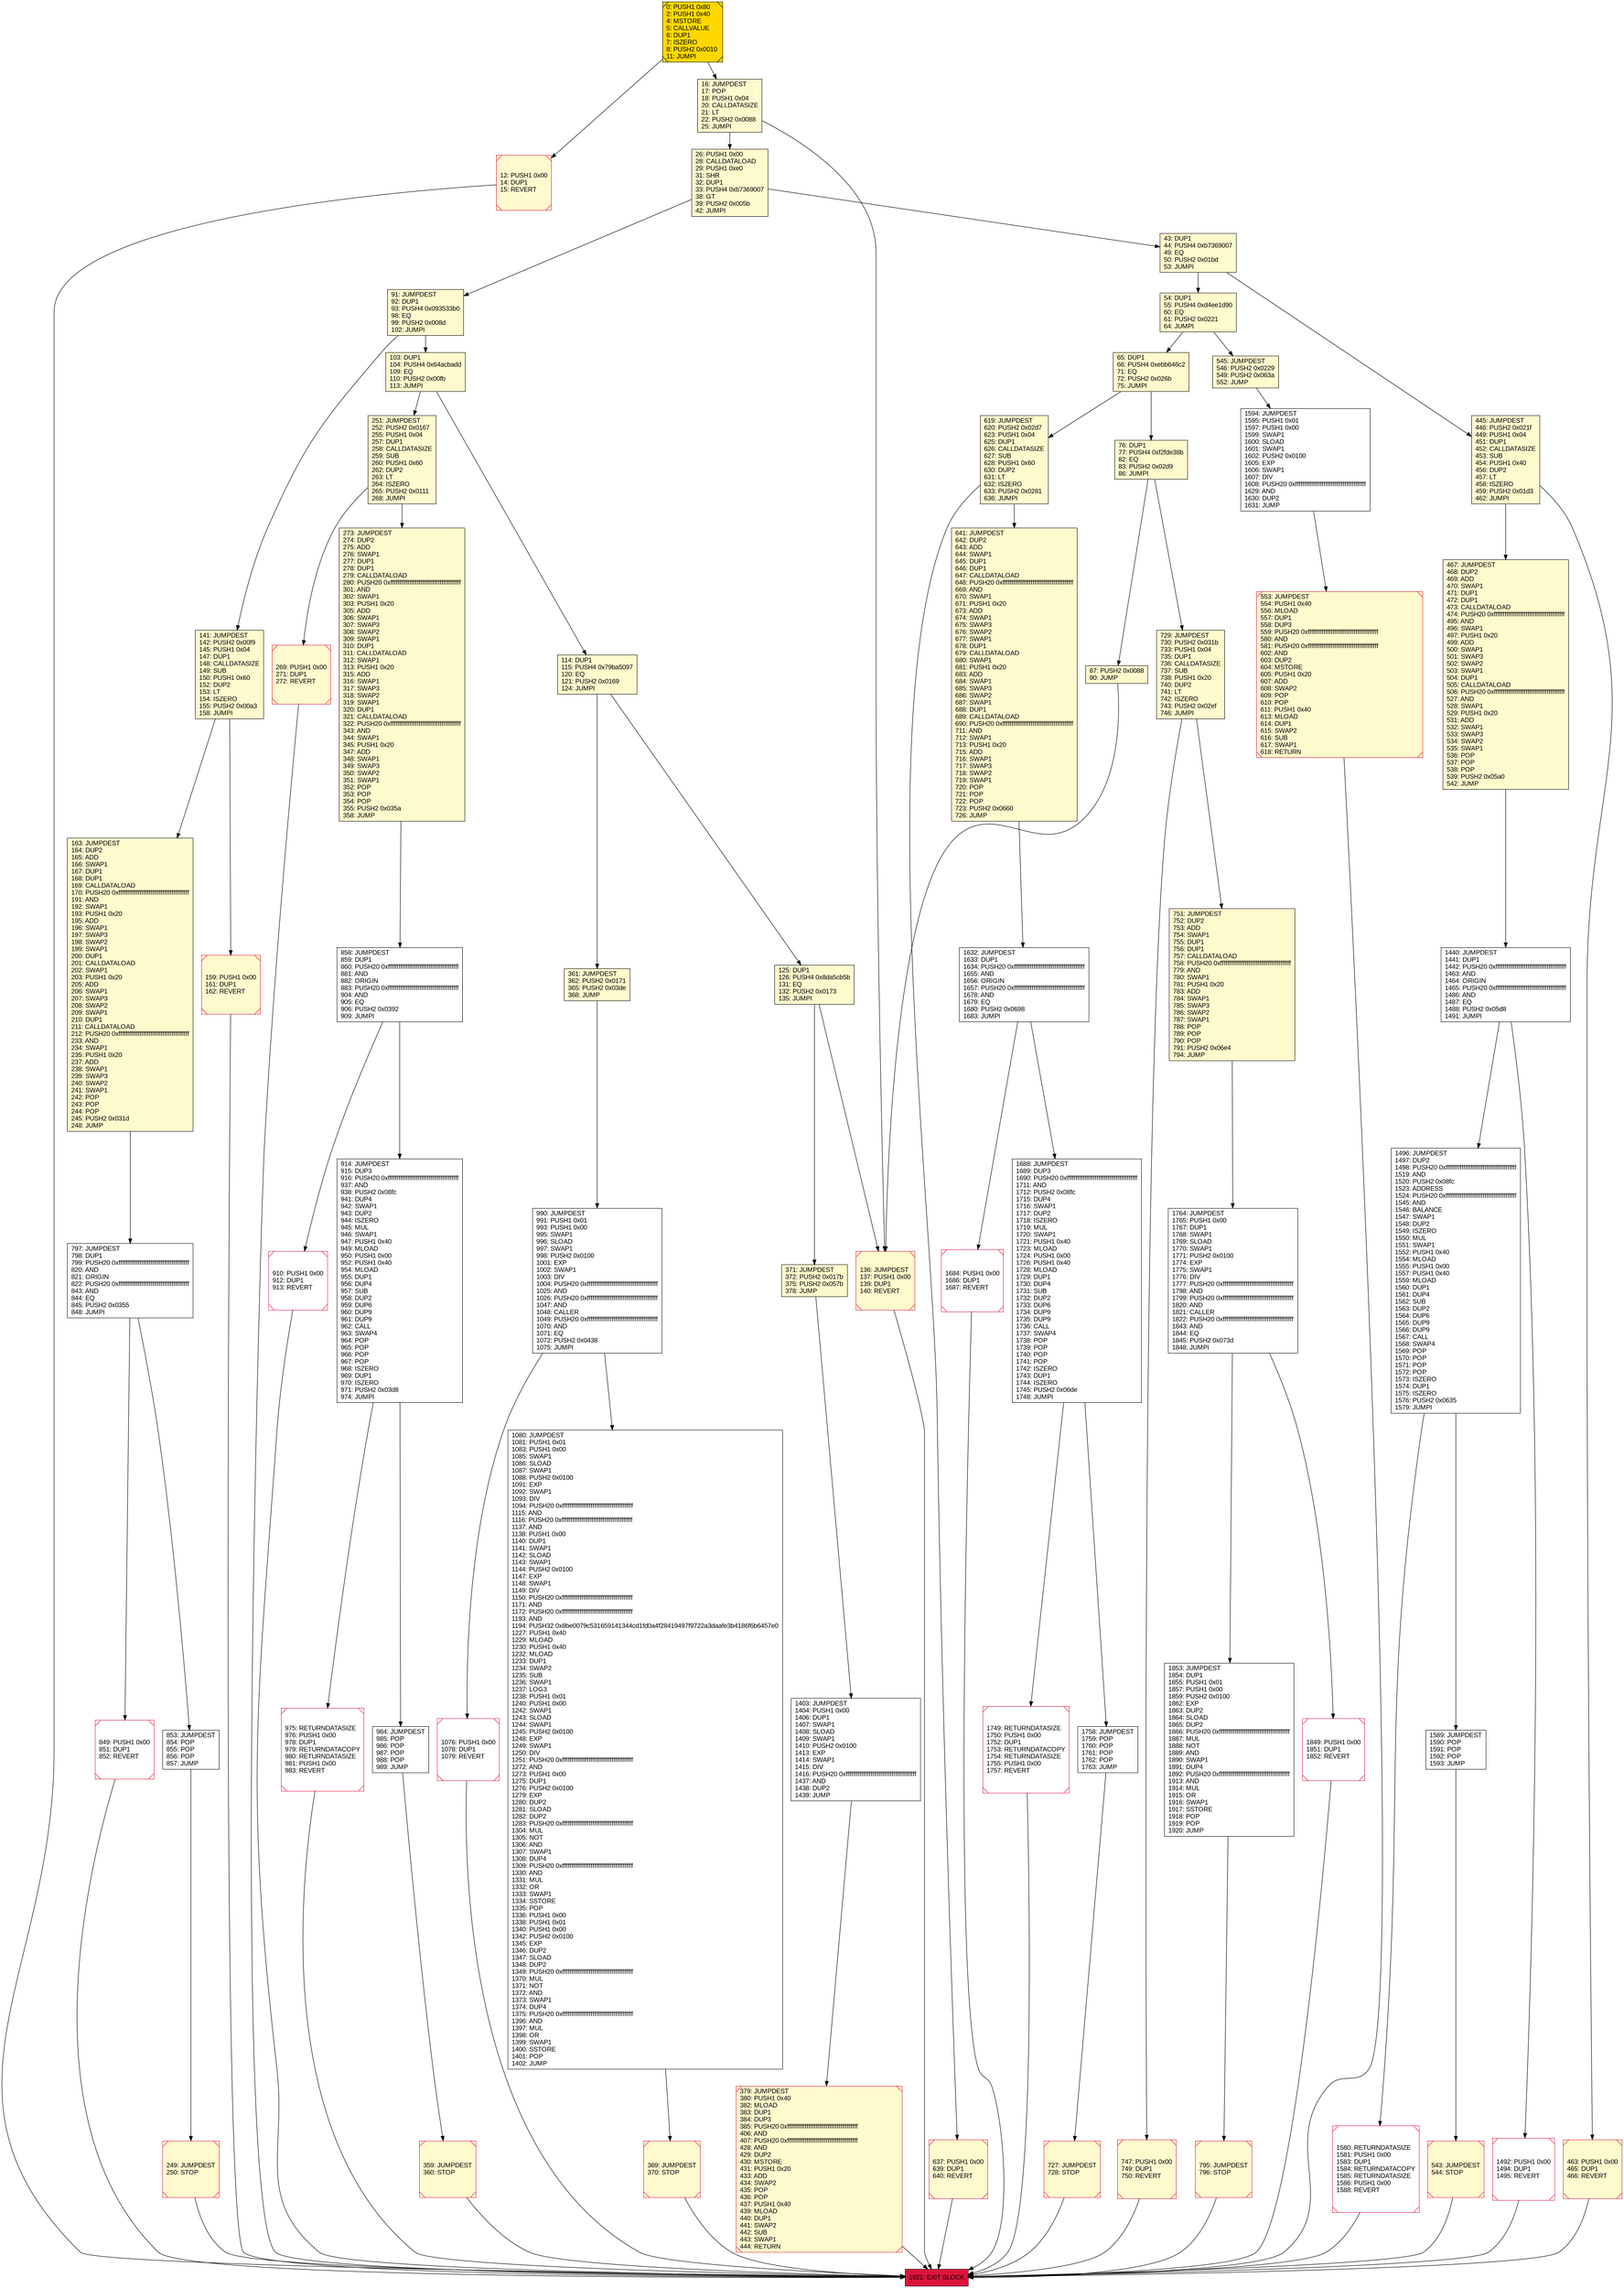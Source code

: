 digraph G {
bgcolor=transparent rankdir=UD;
node [shape=box style=filled color=black fillcolor=white fontname=arial fontcolor=black];
1921 [label="1921: EXIT BLOCK\l" fillcolor=crimson ];
103 [label="103: DUP1\l104: PUSH4 0x64acbadd\l109: EQ\l110: PUSH2 0x00fb\l113: JUMPI\l" fillcolor=lemonchiffon ];
1632 [label="1632: JUMPDEST\l1633: DUP1\l1634: PUSH20 0xffffffffffffffffffffffffffffffffffffffff\l1655: AND\l1656: ORIGIN\l1657: PUSH20 0xffffffffffffffffffffffffffffffffffffffff\l1678: AND\l1679: EQ\l1680: PUSH2 0x0698\l1683: JUMPI\l" ];
751 [label="751: JUMPDEST\l752: DUP2\l753: ADD\l754: SWAP1\l755: DUP1\l756: DUP1\l757: CALLDATALOAD\l758: PUSH20 0xffffffffffffffffffffffffffffffffffffffff\l779: AND\l780: SWAP1\l781: PUSH1 0x20\l783: ADD\l784: SWAP1\l785: SWAP3\l786: SWAP2\l787: SWAP1\l788: POP\l789: POP\l790: POP\l791: PUSH2 0x06e4\l794: JUMP\l" fillcolor=lemonchiffon ];
65 [label="65: DUP1\l66: PUSH4 0xebb646c2\l71: EQ\l72: PUSH2 0x026b\l75: JUMPI\l" fillcolor=lemonchiffon ];
543 [label="543: JUMPDEST\l544: STOP\l" fillcolor=lemonchiffon shape=Msquare color=crimson ];
136 [label="136: JUMPDEST\l137: PUSH1 0x00\l139: DUP1\l140: REVERT\l" fillcolor=lemonchiffon shape=Msquare color=crimson ];
273 [label="273: JUMPDEST\l274: DUP2\l275: ADD\l276: SWAP1\l277: DUP1\l278: DUP1\l279: CALLDATALOAD\l280: PUSH20 0xffffffffffffffffffffffffffffffffffffffff\l301: AND\l302: SWAP1\l303: PUSH1 0x20\l305: ADD\l306: SWAP1\l307: SWAP3\l308: SWAP2\l309: SWAP1\l310: DUP1\l311: CALLDATALOAD\l312: SWAP1\l313: PUSH1 0x20\l315: ADD\l316: SWAP1\l317: SWAP3\l318: SWAP2\l319: SWAP1\l320: DUP1\l321: CALLDATALOAD\l322: PUSH20 0xffffffffffffffffffffffffffffffffffffffff\l343: AND\l344: SWAP1\l345: PUSH1 0x20\l347: ADD\l348: SWAP1\l349: SWAP3\l350: SWAP2\l351: SWAP1\l352: POP\l353: POP\l354: POP\l355: PUSH2 0x035a\l358: JUMP\l" fillcolor=lemonchiffon ];
795 [label="795: JUMPDEST\l796: STOP\l" fillcolor=lemonchiffon shape=Msquare color=crimson ];
54 [label="54: DUP1\l55: PUSH4 0xd4ee1d90\l60: EQ\l61: PUSH2 0x0221\l64: JUMPI\l" fillcolor=lemonchiffon ];
1764 [label="1764: JUMPDEST\l1765: PUSH1 0x00\l1767: DUP1\l1768: SWAP1\l1769: SLOAD\l1770: SWAP1\l1771: PUSH2 0x0100\l1774: EXP\l1775: SWAP1\l1776: DIV\l1777: PUSH20 0xffffffffffffffffffffffffffffffffffffffff\l1798: AND\l1799: PUSH20 0xffffffffffffffffffffffffffffffffffffffff\l1820: AND\l1821: CALLER\l1822: PUSH20 0xffffffffffffffffffffffffffffffffffffffff\l1843: AND\l1844: EQ\l1845: PUSH2 0x073d\l1848: JUMPI\l" ];
1758 [label="1758: JUMPDEST\l1759: POP\l1760: POP\l1761: POP\l1762: POP\l1763: JUMP\l" ];
1076 [label="1076: PUSH1 0x00\l1078: DUP1\l1079: REVERT\l" shape=Msquare color=crimson ];
1688 [label="1688: JUMPDEST\l1689: DUP3\l1690: PUSH20 0xffffffffffffffffffffffffffffffffffffffff\l1711: AND\l1712: PUSH2 0x08fc\l1715: DUP4\l1716: SWAP1\l1717: DUP2\l1718: ISZERO\l1719: MUL\l1720: SWAP1\l1721: PUSH1 0x40\l1723: MLOAD\l1724: PUSH1 0x00\l1726: PUSH1 0x40\l1728: MLOAD\l1729: DUP1\l1730: DUP4\l1731: SUB\l1732: DUP2\l1733: DUP6\l1734: DUP9\l1735: DUP9\l1736: CALL\l1737: SWAP4\l1738: POP\l1739: POP\l1740: POP\l1741: POP\l1742: ISZERO\l1743: DUP1\l1744: ISZERO\l1745: PUSH2 0x06de\l1748: JUMPI\l" ];
125 [label="125: DUP1\l126: PUSH4 0x8da5cb5b\l131: EQ\l132: PUSH2 0x0173\l135: JUMPI\l" fillcolor=lemonchiffon ];
984 [label="984: JUMPDEST\l985: POP\l986: POP\l987: POP\l988: POP\l989: JUMP\l" ];
797 [label="797: JUMPDEST\l798: DUP1\l799: PUSH20 0xffffffffffffffffffffffffffffffffffffffff\l820: AND\l821: ORIGIN\l822: PUSH20 0xffffffffffffffffffffffffffffffffffffffff\l843: AND\l844: EQ\l845: PUSH2 0x0355\l848: JUMPI\l" ];
1849 [label="1849: PUSH1 0x00\l1851: DUP1\l1852: REVERT\l" shape=Msquare color=crimson ];
0 [label="0: PUSH1 0x80\l2: PUSH1 0x40\l4: MSTORE\l5: CALLVALUE\l6: DUP1\l7: ISZERO\l8: PUSH2 0x0010\l11: JUMPI\l" fillcolor=lemonchiffon shape=Msquare fillcolor=gold ];
858 [label="858: JUMPDEST\l859: DUP1\l860: PUSH20 0xffffffffffffffffffffffffffffffffffffffff\l881: AND\l882: ORIGIN\l883: PUSH20 0xffffffffffffffffffffffffffffffffffffffff\l904: AND\l905: EQ\l906: PUSH2 0x0392\l909: JUMPI\l" ];
1496 [label="1496: JUMPDEST\l1497: DUP2\l1498: PUSH20 0xffffffffffffffffffffffffffffffffffffffff\l1519: AND\l1520: PUSH2 0x08fc\l1523: ADDRESS\l1524: PUSH20 0xffffffffffffffffffffffffffffffffffffffff\l1545: AND\l1546: BALANCE\l1547: SWAP1\l1548: DUP2\l1549: ISZERO\l1550: MUL\l1551: SWAP1\l1552: PUSH1 0x40\l1554: MLOAD\l1555: PUSH1 0x00\l1557: PUSH1 0x40\l1559: MLOAD\l1560: DUP1\l1561: DUP4\l1562: SUB\l1563: DUP2\l1564: DUP6\l1565: DUP9\l1566: DUP9\l1567: CALL\l1568: SWAP4\l1569: POP\l1570: POP\l1571: POP\l1572: POP\l1573: ISZERO\l1574: DUP1\l1575: ISZERO\l1576: PUSH2 0x0635\l1579: JUMPI\l" ];
26 [label="26: PUSH1 0x00\l28: CALLDATALOAD\l29: PUSH1 0xe0\l31: SHR\l32: DUP1\l33: PUSH4 0xb7369007\l38: GT\l39: PUSH2 0x005b\l42: JUMPI\l" fillcolor=lemonchiffon ];
1594 [label="1594: JUMPDEST\l1595: PUSH1 0x01\l1597: PUSH1 0x00\l1599: SWAP1\l1600: SLOAD\l1601: SWAP1\l1602: PUSH2 0x0100\l1605: EXP\l1606: SWAP1\l1607: DIV\l1608: PUSH20 0xffffffffffffffffffffffffffffffffffffffff\l1629: AND\l1630: DUP2\l1631: JUMP\l" ];
379 [label="379: JUMPDEST\l380: PUSH1 0x40\l382: MLOAD\l383: DUP1\l384: DUP3\l385: PUSH20 0xffffffffffffffffffffffffffffffffffffffff\l406: AND\l407: PUSH20 0xffffffffffffffffffffffffffffffffffffffff\l428: AND\l429: DUP2\l430: MSTORE\l431: PUSH1 0x20\l433: ADD\l434: SWAP2\l435: POP\l436: POP\l437: PUSH1 0x40\l439: MLOAD\l440: DUP1\l441: SWAP2\l442: SUB\l443: SWAP1\l444: RETURN\l" fillcolor=lemonchiffon shape=Msquare color=crimson ];
1440 [label="1440: JUMPDEST\l1441: DUP1\l1442: PUSH20 0xffffffffffffffffffffffffffffffffffffffff\l1463: AND\l1464: ORIGIN\l1465: PUSH20 0xffffffffffffffffffffffffffffffffffffffff\l1486: AND\l1487: EQ\l1488: PUSH2 0x05d8\l1491: JUMPI\l" ];
269 [label="269: PUSH1 0x00\l271: DUP1\l272: REVERT\l" fillcolor=lemonchiffon shape=Msquare color=crimson ];
12 [label="12: PUSH1 0x00\l14: DUP1\l15: REVERT\l" fillcolor=lemonchiffon shape=Msquare color=crimson ];
114 [label="114: DUP1\l115: PUSH4 0x79ba5097\l120: EQ\l121: PUSH2 0x0169\l124: JUMPI\l" fillcolor=lemonchiffon ];
910 [label="910: PUSH1 0x00\l912: DUP1\l913: REVERT\l" shape=Msquare color=crimson ];
853 [label="853: JUMPDEST\l854: POP\l855: POP\l856: POP\l857: JUMP\l" ];
1684 [label="1684: PUSH1 0x00\l1686: DUP1\l1687: REVERT\l" shape=Msquare color=crimson ];
141 [label="141: JUMPDEST\l142: PUSH2 0x00f9\l145: PUSH1 0x04\l147: DUP1\l148: CALLDATASIZE\l149: SUB\l150: PUSH1 0x60\l152: DUP2\l153: LT\l154: ISZERO\l155: PUSH2 0x00a3\l158: JUMPI\l" fillcolor=lemonchiffon ];
1580 [label="1580: RETURNDATASIZE\l1581: PUSH1 0x00\l1583: DUP1\l1584: RETURNDATACOPY\l1585: RETURNDATASIZE\l1586: PUSH1 0x00\l1588: REVERT\l" shape=Msquare color=crimson ];
1080 [label="1080: JUMPDEST\l1081: PUSH1 0x01\l1083: PUSH1 0x00\l1085: SWAP1\l1086: SLOAD\l1087: SWAP1\l1088: PUSH2 0x0100\l1091: EXP\l1092: SWAP1\l1093: DIV\l1094: PUSH20 0xffffffffffffffffffffffffffffffffffffffff\l1115: AND\l1116: PUSH20 0xffffffffffffffffffffffffffffffffffffffff\l1137: AND\l1138: PUSH1 0x00\l1140: DUP1\l1141: SWAP1\l1142: SLOAD\l1143: SWAP1\l1144: PUSH2 0x0100\l1147: EXP\l1148: SWAP1\l1149: DIV\l1150: PUSH20 0xffffffffffffffffffffffffffffffffffffffff\l1171: AND\l1172: PUSH20 0xffffffffffffffffffffffffffffffffffffffff\l1193: AND\l1194: PUSH32 0x8be0079c531659141344cd1fd0a4f28419497f9722a3daafe3b4186f6b6457e0\l1227: PUSH1 0x40\l1229: MLOAD\l1230: PUSH1 0x40\l1232: MLOAD\l1233: DUP1\l1234: SWAP2\l1235: SUB\l1236: SWAP1\l1237: LOG3\l1238: PUSH1 0x01\l1240: PUSH1 0x00\l1242: SWAP1\l1243: SLOAD\l1244: SWAP1\l1245: PUSH2 0x0100\l1248: EXP\l1249: SWAP1\l1250: DIV\l1251: PUSH20 0xffffffffffffffffffffffffffffffffffffffff\l1272: AND\l1273: PUSH1 0x00\l1275: DUP1\l1276: PUSH2 0x0100\l1279: EXP\l1280: DUP2\l1281: SLOAD\l1282: DUP2\l1283: PUSH20 0xffffffffffffffffffffffffffffffffffffffff\l1304: MUL\l1305: NOT\l1306: AND\l1307: SWAP1\l1308: DUP4\l1309: PUSH20 0xffffffffffffffffffffffffffffffffffffffff\l1330: AND\l1331: MUL\l1332: OR\l1333: SWAP1\l1334: SSTORE\l1335: POP\l1336: PUSH1 0x00\l1338: PUSH1 0x01\l1340: PUSH1 0x00\l1342: PUSH2 0x0100\l1345: EXP\l1346: DUP2\l1347: SLOAD\l1348: DUP2\l1349: PUSH20 0xffffffffffffffffffffffffffffffffffffffff\l1370: MUL\l1371: NOT\l1372: AND\l1373: SWAP1\l1374: DUP4\l1375: PUSH20 0xffffffffffffffffffffffffffffffffffffffff\l1396: AND\l1397: MUL\l1398: OR\l1399: SWAP1\l1400: SSTORE\l1401: POP\l1402: JUMP\l" ];
1853 [label="1853: JUMPDEST\l1854: DUP1\l1855: PUSH1 0x01\l1857: PUSH1 0x00\l1859: PUSH2 0x0100\l1862: EXP\l1863: DUP2\l1864: SLOAD\l1865: DUP2\l1866: PUSH20 0xffffffffffffffffffffffffffffffffffffffff\l1887: MUL\l1888: NOT\l1889: AND\l1890: SWAP1\l1891: DUP4\l1892: PUSH20 0xffffffffffffffffffffffffffffffffffffffff\l1913: AND\l1914: MUL\l1915: OR\l1916: SWAP1\l1917: SSTORE\l1918: POP\l1919: POP\l1920: JUMP\l" ];
467 [label="467: JUMPDEST\l468: DUP2\l469: ADD\l470: SWAP1\l471: DUP1\l472: DUP1\l473: CALLDATALOAD\l474: PUSH20 0xffffffffffffffffffffffffffffffffffffffff\l495: AND\l496: SWAP1\l497: PUSH1 0x20\l499: ADD\l500: SWAP1\l501: SWAP3\l502: SWAP2\l503: SWAP1\l504: DUP1\l505: CALLDATALOAD\l506: PUSH20 0xffffffffffffffffffffffffffffffffffffffff\l527: AND\l528: SWAP1\l529: PUSH1 0x20\l531: ADD\l532: SWAP1\l533: SWAP3\l534: SWAP2\l535: SWAP1\l536: POP\l537: POP\l538: POP\l539: PUSH2 0x05a0\l542: JUMP\l" fillcolor=lemonchiffon ];
159 [label="159: PUSH1 0x00\l161: DUP1\l162: REVERT\l" fillcolor=lemonchiffon shape=Msquare color=crimson ];
251 [label="251: JUMPDEST\l252: PUSH2 0x0167\l255: PUSH1 0x04\l257: DUP1\l258: CALLDATASIZE\l259: SUB\l260: PUSH1 0x60\l262: DUP2\l263: LT\l264: ISZERO\l265: PUSH2 0x0111\l268: JUMPI\l" fillcolor=lemonchiffon ];
43 [label="43: DUP1\l44: PUSH4 0xb7369007\l49: EQ\l50: PUSH2 0x01bd\l53: JUMPI\l" fillcolor=lemonchiffon ];
727 [label="727: JUMPDEST\l728: STOP\l" fillcolor=lemonchiffon shape=Msquare color=crimson ];
619 [label="619: JUMPDEST\l620: PUSH2 0x02d7\l623: PUSH1 0x04\l625: DUP1\l626: CALLDATASIZE\l627: SUB\l628: PUSH1 0x60\l630: DUP2\l631: LT\l632: ISZERO\l633: PUSH2 0x0281\l636: JUMPI\l" fillcolor=lemonchiffon ];
545 [label="545: JUMPDEST\l546: PUSH2 0x0229\l549: PUSH2 0x063a\l552: JUMP\l" fillcolor=lemonchiffon ];
91 [label="91: JUMPDEST\l92: DUP1\l93: PUSH4 0x093533b0\l98: EQ\l99: PUSH2 0x008d\l102: JUMPI\l" fillcolor=lemonchiffon ];
747 [label="747: PUSH1 0x00\l749: DUP1\l750: REVERT\l" fillcolor=lemonchiffon shape=Msquare color=crimson ];
1403 [label="1403: JUMPDEST\l1404: PUSH1 0x00\l1406: DUP1\l1407: SWAP1\l1408: SLOAD\l1409: SWAP1\l1410: PUSH2 0x0100\l1413: EXP\l1414: SWAP1\l1415: DIV\l1416: PUSH20 0xffffffffffffffffffffffffffffffffffffffff\l1437: AND\l1438: DUP2\l1439: JUMP\l" ];
1749 [label="1749: RETURNDATASIZE\l1750: PUSH1 0x00\l1752: DUP1\l1753: RETURNDATACOPY\l1754: RETURNDATASIZE\l1755: PUSH1 0x00\l1757: REVERT\l" shape=Msquare color=crimson ];
361 [label="361: JUMPDEST\l362: PUSH2 0x0171\l365: PUSH2 0x03de\l368: JUMP\l" fillcolor=lemonchiffon ];
975 [label="975: RETURNDATASIZE\l976: PUSH1 0x00\l978: DUP1\l979: RETURNDATACOPY\l980: RETURNDATASIZE\l981: PUSH1 0x00\l983: REVERT\l" shape=Msquare color=crimson ];
1589 [label="1589: JUMPDEST\l1590: POP\l1591: POP\l1592: POP\l1593: JUMP\l" ];
990 [label="990: JUMPDEST\l991: PUSH1 0x01\l993: PUSH1 0x00\l995: SWAP1\l996: SLOAD\l997: SWAP1\l998: PUSH2 0x0100\l1001: EXP\l1002: SWAP1\l1003: DIV\l1004: PUSH20 0xffffffffffffffffffffffffffffffffffffffff\l1025: AND\l1026: PUSH20 0xffffffffffffffffffffffffffffffffffffffff\l1047: AND\l1048: CALLER\l1049: PUSH20 0xffffffffffffffffffffffffffffffffffffffff\l1070: AND\l1071: EQ\l1072: PUSH2 0x0438\l1075: JUMPI\l" ];
914 [label="914: JUMPDEST\l915: DUP3\l916: PUSH20 0xffffffffffffffffffffffffffffffffffffffff\l937: AND\l938: PUSH2 0x08fc\l941: DUP4\l942: SWAP1\l943: DUP2\l944: ISZERO\l945: MUL\l946: SWAP1\l947: PUSH1 0x40\l949: MLOAD\l950: PUSH1 0x00\l952: PUSH1 0x40\l954: MLOAD\l955: DUP1\l956: DUP4\l957: SUB\l958: DUP2\l959: DUP6\l960: DUP9\l961: DUP9\l962: CALL\l963: SWAP4\l964: POP\l965: POP\l966: POP\l967: POP\l968: ISZERO\l969: DUP1\l970: ISZERO\l971: PUSH2 0x03d8\l974: JUMPI\l" ];
637 [label="637: PUSH1 0x00\l639: DUP1\l640: REVERT\l" fillcolor=lemonchiffon shape=Msquare color=crimson ];
729 [label="729: JUMPDEST\l730: PUSH2 0x031b\l733: PUSH1 0x04\l735: DUP1\l736: CALLDATASIZE\l737: SUB\l738: PUSH1 0x20\l740: DUP2\l741: LT\l742: ISZERO\l743: PUSH2 0x02ef\l746: JUMPI\l" fillcolor=lemonchiffon ];
369 [label="369: JUMPDEST\l370: STOP\l" fillcolor=lemonchiffon shape=Msquare color=crimson ];
76 [label="76: DUP1\l77: PUSH4 0xf2fde38b\l82: EQ\l83: PUSH2 0x02d9\l86: JUMPI\l" fillcolor=lemonchiffon ];
249 [label="249: JUMPDEST\l250: STOP\l" fillcolor=lemonchiffon shape=Msquare color=crimson ];
463 [label="463: PUSH1 0x00\l465: DUP1\l466: REVERT\l" fillcolor=lemonchiffon shape=Msquare color=crimson ];
371 [label="371: JUMPDEST\l372: PUSH2 0x017b\l375: PUSH2 0x057b\l378: JUMP\l" fillcolor=lemonchiffon ];
849 [label="849: PUSH1 0x00\l851: DUP1\l852: REVERT\l" shape=Msquare color=crimson ];
445 [label="445: JUMPDEST\l446: PUSH2 0x021f\l449: PUSH1 0x04\l451: DUP1\l452: CALLDATASIZE\l453: SUB\l454: PUSH1 0x40\l456: DUP2\l457: LT\l458: ISZERO\l459: PUSH2 0x01d3\l462: JUMPI\l" fillcolor=lemonchiffon ];
87 [label="87: PUSH2 0x0088\l90: JUMP\l" fillcolor=lemonchiffon ];
359 [label="359: JUMPDEST\l360: STOP\l" fillcolor=lemonchiffon shape=Msquare color=crimson ];
16 [label="16: JUMPDEST\l17: POP\l18: PUSH1 0x04\l20: CALLDATASIZE\l21: LT\l22: PUSH2 0x0088\l25: JUMPI\l" fillcolor=lemonchiffon ];
1492 [label="1492: PUSH1 0x00\l1494: DUP1\l1495: REVERT\l" shape=Msquare color=crimson ];
163 [label="163: JUMPDEST\l164: DUP2\l165: ADD\l166: SWAP1\l167: DUP1\l168: DUP1\l169: CALLDATALOAD\l170: PUSH20 0xffffffffffffffffffffffffffffffffffffffff\l191: AND\l192: SWAP1\l193: PUSH1 0x20\l195: ADD\l196: SWAP1\l197: SWAP3\l198: SWAP2\l199: SWAP1\l200: DUP1\l201: CALLDATALOAD\l202: SWAP1\l203: PUSH1 0x20\l205: ADD\l206: SWAP1\l207: SWAP3\l208: SWAP2\l209: SWAP1\l210: DUP1\l211: CALLDATALOAD\l212: PUSH20 0xffffffffffffffffffffffffffffffffffffffff\l233: AND\l234: SWAP1\l235: PUSH1 0x20\l237: ADD\l238: SWAP1\l239: SWAP3\l240: SWAP2\l241: SWAP1\l242: POP\l243: POP\l244: POP\l245: PUSH2 0x031d\l248: JUMP\l" fillcolor=lemonchiffon ];
553 [label="553: JUMPDEST\l554: PUSH1 0x40\l556: MLOAD\l557: DUP1\l558: DUP3\l559: PUSH20 0xffffffffffffffffffffffffffffffffffffffff\l580: AND\l581: PUSH20 0xffffffffffffffffffffffffffffffffffffffff\l602: AND\l603: DUP2\l604: MSTORE\l605: PUSH1 0x20\l607: ADD\l608: SWAP2\l609: POP\l610: POP\l611: PUSH1 0x40\l613: MLOAD\l614: DUP1\l615: SWAP2\l616: SUB\l617: SWAP1\l618: RETURN\l" fillcolor=lemonchiffon shape=Msquare color=crimson ];
641 [label="641: JUMPDEST\l642: DUP2\l643: ADD\l644: SWAP1\l645: DUP1\l646: DUP1\l647: CALLDATALOAD\l648: PUSH20 0xffffffffffffffffffffffffffffffffffffffff\l669: AND\l670: SWAP1\l671: PUSH1 0x20\l673: ADD\l674: SWAP1\l675: SWAP3\l676: SWAP2\l677: SWAP1\l678: DUP1\l679: CALLDATALOAD\l680: SWAP1\l681: PUSH1 0x20\l683: ADD\l684: SWAP1\l685: SWAP3\l686: SWAP2\l687: SWAP1\l688: DUP1\l689: CALLDATALOAD\l690: PUSH20 0xffffffffffffffffffffffffffffffffffffffff\l711: AND\l712: SWAP1\l713: PUSH1 0x20\l715: ADD\l716: SWAP1\l717: SWAP3\l718: SWAP2\l719: SWAP1\l720: POP\l721: POP\l722: POP\l723: PUSH2 0x0660\l726: JUMP\l" fillcolor=lemonchiffon ];
914 -> 975;
361 -> 990;
1688 -> 1758;
1764 -> 1849;
141 -> 159;
543 -> 1921;
1440 -> 1496;
136 -> 1921;
795 -> 1921;
1632 -> 1688;
273 -> 858;
467 -> 1440;
76 -> 87;
1076 -> 1921;
729 -> 747;
1496 -> 1580;
619 -> 637;
751 -> 1764;
1849 -> 1921;
54 -> 65;
125 -> 136;
445 -> 463;
371 -> 1403;
797 -> 853;
1764 -> 1853;
379 -> 1921;
103 -> 114;
12 -> 1921;
269 -> 1921;
910 -> 1921;
43 -> 445;
1632 -> 1684;
858 -> 910;
0 -> 12;
1684 -> 1921;
1580 -> 1921;
1853 -> 795;
76 -> 729;
114 -> 125;
619 -> 641;
159 -> 1921;
990 -> 1076;
727 -> 1921;
914 -> 984;
103 -> 251;
858 -> 914;
445 -> 467;
747 -> 1921;
141 -> 163;
251 -> 273;
91 -> 103;
65 -> 619;
1749 -> 1921;
43 -> 54;
1758 -> 727;
975 -> 1921;
16 -> 26;
729 -> 751;
54 -> 545;
853 -> 249;
1688 -> 1749;
1594 -> 553;
637 -> 1921;
1080 -> 369;
1440 -> 1492;
1589 -> 543;
26 -> 43;
369 -> 1921;
984 -> 359;
1403 -> 379;
797 -> 849;
26 -> 91;
65 -> 76;
249 -> 1921;
0 -> 16;
163 -> 797;
990 -> 1080;
251 -> 269;
545 -> 1594;
463 -> 1921;
849 -> 1921;
359 -> 1921;
1492 -> 1921;
1496 -> 1589;
16 -> 136;
125 -> 371;
553 -> 1921;
91 -> 141;
87 -> 136;
114 -> 361;
641 -> 1632;
}